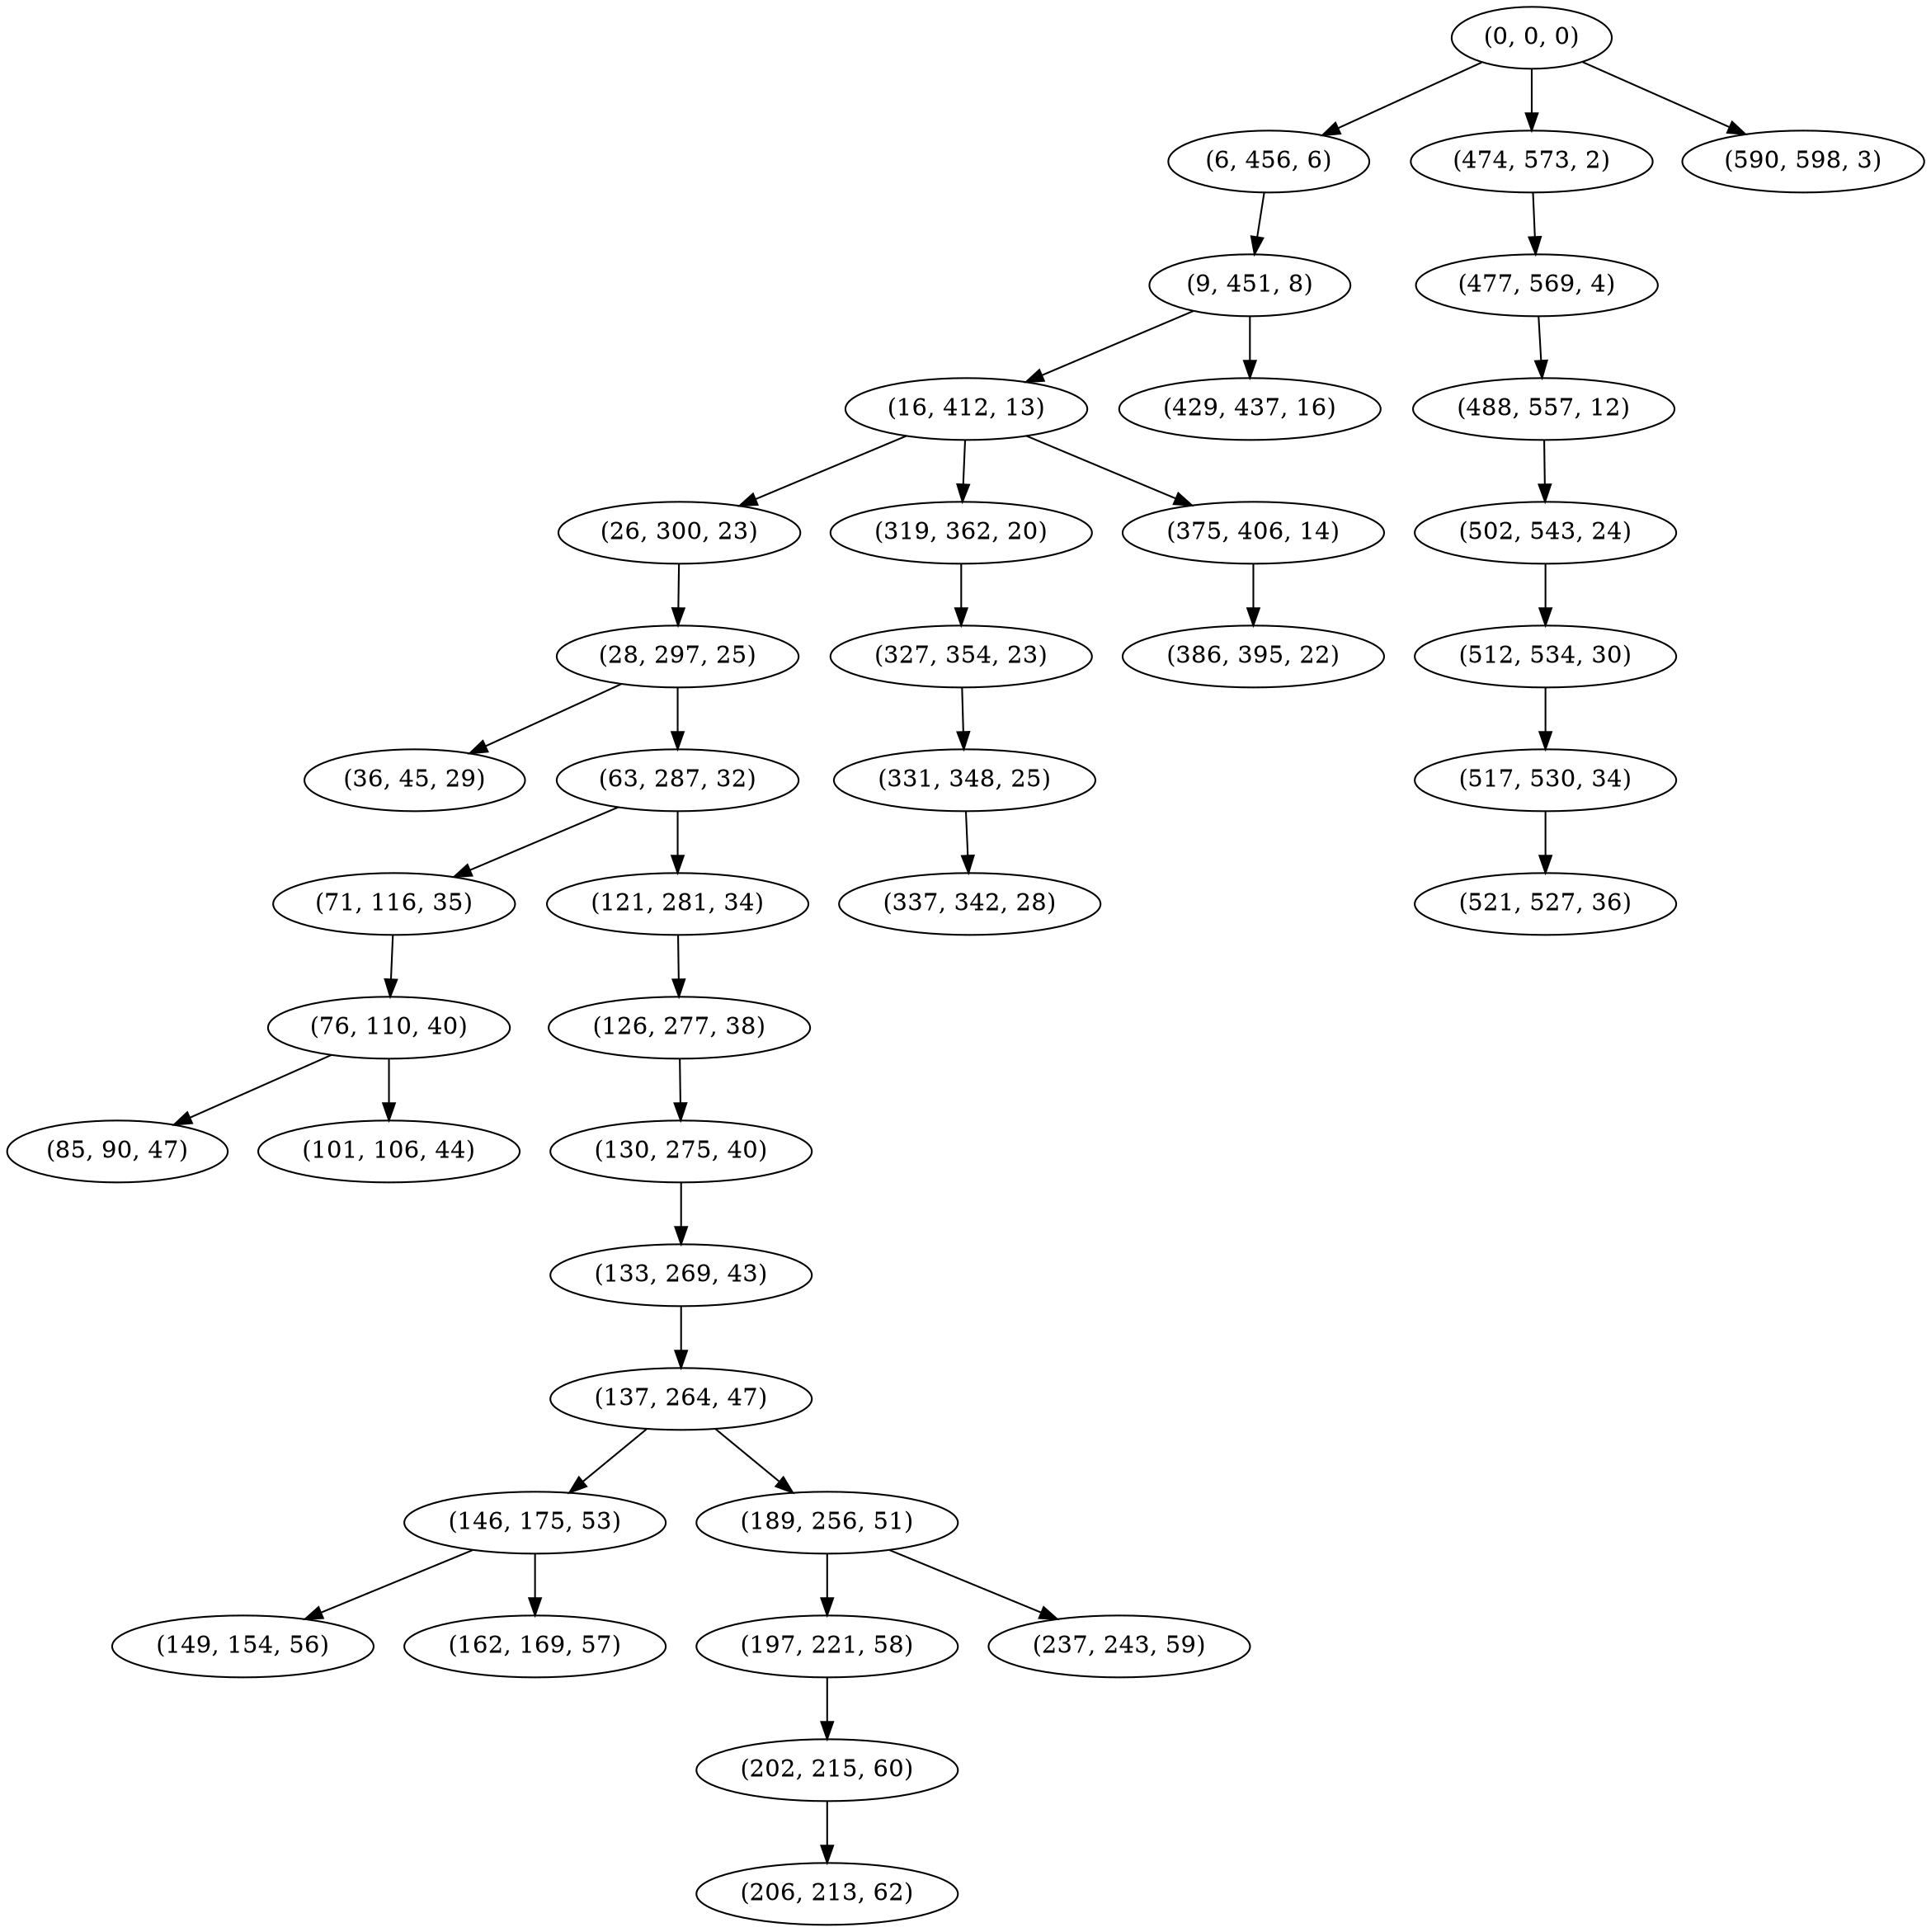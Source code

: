 digraph tree {
    "(0, 0, 0)";
    "(6, 456, 6)";
    "(9, 451, 8)";
    "(16, 412, 13)";
    "(26, 300, 23)";
    "(28, 297, 25)";
    "(36, 45, 29)";
    "(63, 287, 32)";
    "(71, 116, 35)";
    "(76, 110, 40)";
    "(85, 90, 47)";
    "(101, 106, 44)";
    "(121, 281, 34)";
    "(126, 277, 38)";
    "(130, 275, 40)";
    "(133, 269, 43)";
    "(137, 264, 47)";
    "(146, 175, 53)";
    "(149, 154, 56)";
    "(162, 169, 57)";
    "(189, 256, 51)";
    "(197, 221, 58)";
    "(202, 215, 60)";
    "(206, 213, 62)";
    "(237, 243, 59)";
    "(319, 362, 20)";
    "(327, 354, 23)";
    "(331, 348, 25)";
    "(337, 342, 28)";
    "(375, 406, 14)";
    "(386, 395, 22)";
    "(429, 437, 16)";
    "(474, 573, 2)";
    "(477, 569, 4)";
    "(488, 557, 12)";
    "(502, 543, 24)";
    "(512, 534, 30)";
    "(517, 530, 34)";
    "(521, 527, 36)";
    "(590, 598, 3)";
    "(0, 0, 0)" -> "(6, 456, 6)";
    "(0, 0, 0)" -> "(474, 573, 2)";
    "(0, 0, 0)" -> "(590, 598, 3)";
    "(6, 456, 6)" -> "(9, 451, 8)";
    "(9, 451, 8)" -> "(16, 412, 13)";
    "(9, 451, 8)" -> "(429, 437, 16)";
    "(16, 412, 13)" -> "(26, 300, 23)";
    "(16, 412, 13)" -> "(319, 362, 20)";
    "(16, 412, 13)" -> "(375, 406, 14)";
    "(26, 300, 23)" -> "(28, 297, 25)";
    "(28, 297, 25)" -> "(36, 45, 29)";
    "(28, 297, 25)" -> "(63, 287, 32)";
    "(63, 287, 32)" -> "(71, 116, 35)";
    "(63, 287, 32)" -> "(121, 281, 34)";
    "(71, 116, 35)" -> "(76, 110, 40)";
    "(76, 110, 40)" -> "(85, 90, 47)";
    "(76, 110, 40)" -> "(101, 106, 44)";
    "(121, 281, 34)" -> "(126, 277, 38)";
    "(126, 277, 38)" -> "(130, 275, 40)";
    "(130, 275, 40)" -> "(133, 269, 43)";
    "(133, 269, 43)" -> "(137, 264, 47)";
    "(137, 264, 47)" -> "(146, 175, 53)";
    "(137, 264, 47)" -> "(189, 256, 51)";
    "(146, 175, 53)" -> "(149, 154, 56)";
    "(146, 175, 53)" -> "(162, 169, 57)";
    "(189, 256, 51)" -> "(197, 221, 58)";
    "(189, 256, 51)" -> "(237, 243, 59)";
    "(197, 221, 58)" -> "(202, 215, 60)";
    "(202, 215, 60)" -> "(206, 213, 62)";
    "(319, 362, 20)" -> "(327, 354, 23)";
    "(327, 354, 23)" -> "(331, 348, 25)";
    "(331, 348, 25)" -> "(337, 342, 28)";
    "(375, 406, 14)" -> "(386, 395, 22)";
    "(474, 573, 2)" -> "(477, 569, 4)";
    "(477, 569, 4)" -> "(488, 557, 12)";
    "(488, 557, 12)" -> "(502, 543, 24)";
    "(502, 543, 24)" -> "(512, 534, 30)";
    "(512, 534, 30)" -> "(517, 530, 34)";
    "(517, 530, 34)" -> "(521, 527, 36)";
}
